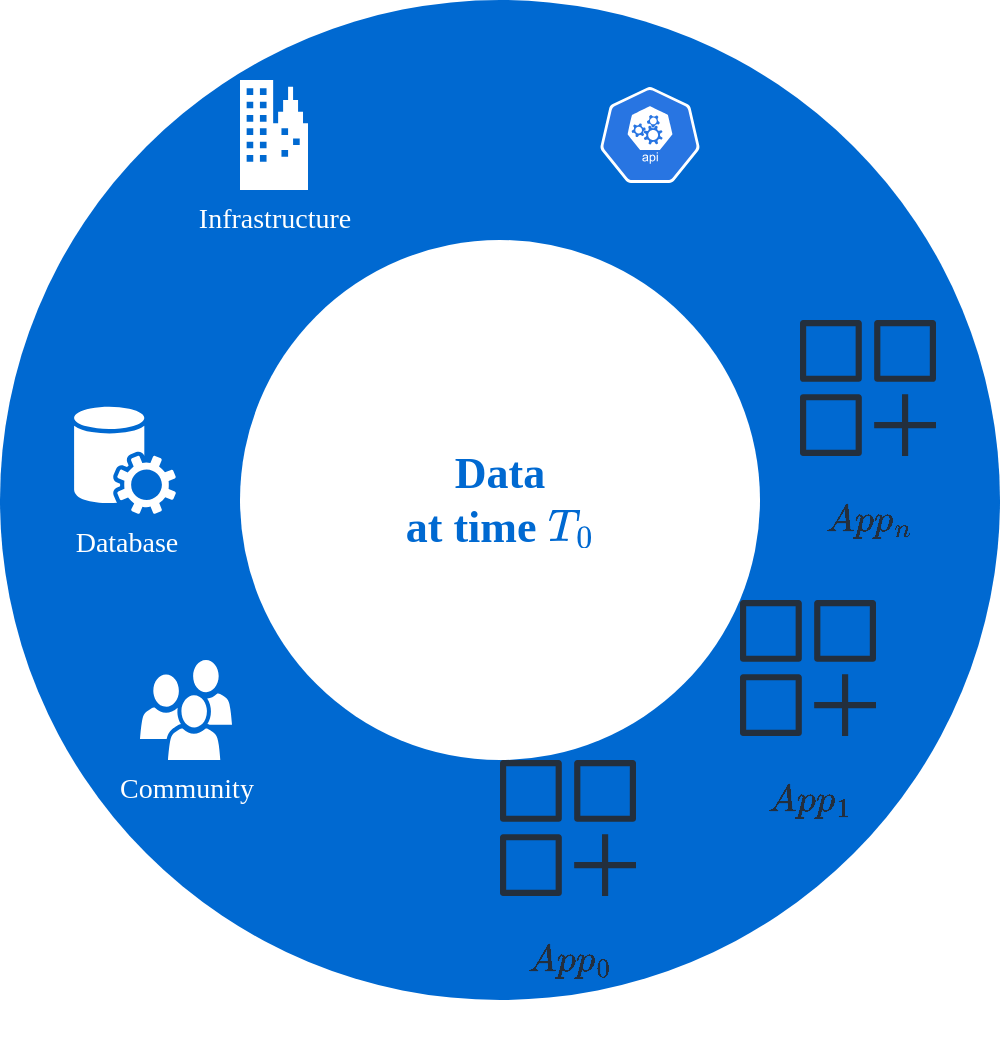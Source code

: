 <mxfile version="21.6.7" type="device">
  <diagram name="Page-1" id="3e8102d1-ef87-2e61-34e1-82d9a586fe2e">
    <mxGraphModel dx="1766" dy="1346" grid="1" gridSize="10" guides="1" tooltips="1" connect="1" arrows="1" fold="1" page="1" pageScale="1" pageWidth="1100" pageHeight="850" background="none" math="1" shadow="0">
      <root>
        <mxCell id="0" />
        <mxCell id="1" parent="0" />
        <mxCell id="70666756c84bb93c-1" value="" style="ellipse;whiteSpace=wrap;html=1;rounded=0;shadow=0;comic=0;strokeWidth=1;fontFamily=Verdana;fontSize=14;strokeColor=none;fillColor=#0069D1;" parent="1" vertex="1">
          <mxGeometry x="280" y="110" width="500" height="500" as="geometry" />
        </mxCell>
        <mxCell id="70666756c84bb93c-2" value="Data&lt;br&gt;at time &lt;svg style=&quot;vertical-align: -0.375ex;&quot; xmlns:xlink=&quot;http://www.w3.org/1999/xlink&quot; viewBox=&quot;0 -677 1020.6 842.6&quot; role=&quot;img&quot; height=&quot;1.906ex&quot; width=&quot;2.309ex&quot; xmlns=&quot;http://www.w3.org/2000/svg&quot;&gt;&lt;defs&gt;&lt;path d=&quot;M40 437Q21 437 21 445Q21 450 37 501T71 602L88 651Q93 669 101 677H569H659Q691 677 697 676T704 667Q704 661 687 553T668 444Q668 437 649 437Q640 437 637 437T631 442L629 445Q629 451 635 490T641 551Q641 586 628 604T573 629Q568 630 515 631Q469 631 457 630T439 622Q438 621 368 343T298 60Q298 48 386 46Q418 46 427 45T436 36Q436 31 433 22Q429 4 424 1L422 0Q419 0 415 0Q410 0 363 1T228 2Q99 2 64 0H49Q43 6 43 9T45 27Q49 40 55 46H83H94Q174 46 189 55Q190 56 191 56Q196 59 201 76T241 233Q258 301 269 344Q339 619 339 625Q339 630 310 630H279Q212 630 191 624Q146 614 121 583T67 467Q60 445 57 441T43 437H40Z&quot; id=&quot;MJX-1-TEX-I-1D447&quot;&gt;&lt;/path&gt;&lt;path d=&quot;M96 585Q152 666 249 666Q297 666 345 640T423 548Q460 465 460 320Q460 165 417 83Q397 41 362 16T301 -15T250 -22Q224 -22 198 -16T137 16T82 83Q39 165 39 320Q39 494 96 585ZM321 597Q291 629 250 629Q208 629 178 597Q153 571 145 525T137 333Q137 175 145 125T181 46Q209 16 250 16Q290 16 318 46Q347 76 354 130T362 333Q362 478 354 524T321 597Z&quot; id=&quot;MJX-1-TEX-N-30&quot;&gt;&lt;/path&gt;&lt;/defs&gt;&lt;g transform=&quot;scale(1,-1)&quot; stroke-width=&quot;0&quot; fill=&quot;currentColor&quot; stroke=&quot;currentColor&quot;&gt;&lt;g data-mml-node=&quot;math&quot;&gt;&lt;g data-mml-node=&quot;msub&quot;&gt;&lt;g data-mml-node=&quot;mi&quot;&gt;&lt;use xlink:href=&quot;#MJX-1-TEX-I-1D447&quot; data-c=&quot;1D447&quot;&gt;&lt;/use&gt;&lt;/g&gt;&lt;g transform=&quot;translate(617,-150) scale(0.707)&quot; data-mml-node=&quot;mn&quot;&gt;&lt;use xlink:href=&quot;#MJX-1-TEX-N-30&quot; data-c=&quot;30&quot;&gt;&lt;/use&gt;&lt;/g&gt;&lt;/g&gt;&lt;/g&gt;&lt;/g&gt;&lt;/svg&gt;" style="ellipse;whiteSpace=wrap;html=1;rounded=0;shadow=0;comic=0;strokeWidth=1;fontFamily=Verdana;fontSize=22;strokeColor=none;fillColor=#ffffff;fontColor=#0069D1;fontStyle=1" parent="1" vertex="1">
          <mxGeometry x="400" y="230" width="260" height="260" as="geometry" />
        </mxCell>
        <mxCell id="70666756c84bb93c-5" value="Community" style="shadow=0;dashed=0;html=1;strokeColor=none;fillColor=#ffffff;labelPosition=center;verticalLabelPosition=bottom;verticalAlign=top;shape=mxgraph.office.users.users;rounded=0;comic=0;fontFamily=Verdana;fontSize=14;fontColor=#FFFFFF;" parent="1" vertex="1">
          <mxGeometry x="350" y="440" width="46" height="50" as="geometry" />
        </mxCell>
        <mxCell id="70666756c84bb93c-8" value="Database" style="shadow=0;dashed=0;html=1;strokeColor=none;fillColor=#ffffff;labelPosition=center;verticalLabelPosition=bottom;verticalAlign=top;shape=mxgraph.office.services.central_management_service;rounded=0;comic=0;fontFamily=Verdana;fontSize=14;fontColor=#FFFFFF;" parent="1" vertex="1">
          <mxGeometry x="317" y="313" width="51" height="54" as="geometry" />
        </mxCell>
        <mxCell id="70666756c84bb93c-11" value="Infrastructure" style="shadow=0;dashed=0;html=1;strokeColor=none;fillColor=#ffffff;labelPosition=center;verticalLabelPosition=bottom;verticalAlign=top;shape=mxgraph.office.concepts.on_premises;rounded=0;comic=0;fontFamily=Verdana;fontSize=14;fontColor=#FFFFFF;" parent="1" vertex="1">
          <mxGeometry x="400" y="150" width="34" height="55" as="geometry" />
        </mxCell>
        <mxCell id="0viIdwtUsRMgSrC2qUE8-4" value="&lt;h2 style=&quot;font-size: 16px;&quot;&gt;&lt;font style=&quot;font-size: 16px;&quot;&gt;$$App_0$$&lt;/font&gt;&lt;/h2&gt;&lt;div style=&quot;font-size: 16px;&quot;&gt;&lt;br&gt;&lt;/div&gt;" style="sketch=0;outlineConnect=0;fontColor=#232F3E;gradientColor=none;fillColor=#232F3D;strokeColor=none;dashed=0;verticalLabelPosition=bottom;verticalAlign=top;align=center;html=1;fontSize=12;fontStyle=0;aspect=fixed;pointerEvents=1;shape=mxgraph.aws4.generic_application;" vertex="1" parent="1">
          <mxGeometry x="530" y="490" width="68" height="68" as="geometry" />
        </mxCell>
        <mxCell id="0viIdwtUsRMgSrC2qUE8-5" value="&lt;h2 style=&quot;font-size: 16px;&quot;&gt;&lt;font style=&quot;font-size: 16px;&quot;&gt;$$App_1$$&lt;/font&gt;&lt;/h2&gt;&lt;div style=&quot;font-size: 16px;&quot;&gt;&lt;br&gt;&lt;/div&gt;" style="sketch=0;outlineConnect=0;fontColor=#232F3E;gradientColor=none;fillColor=#232F3D;strokeColor=none;dashed=0;verticalLabelPosition=bottom;verticalAlign=top;align=center;html=1;fontSize=12;fontStyle=0;aspect=fixed;pointerEvents=1;shape=mxgraph.aws4.generic_application;" vertex="1" parent="1">
          <mxGeometry x="650" y="410" width="68" height="68" as="geometry" />
        </mxCell>
        <mxCell id="0viIdwtUsRMgSrC2qUE8-6" value="&lt;h2 style=&quot;font-size: 16px;&quot;&gt;&lt;font style=&quot;font-size: 16px;&quot;&gt;$$App_n$$&lt;/font&gt;&lt;/h2&gt;&lt;div style=&quot;font-size: 16px;&quot;&gt;&lt;br&gt;&lt;/div&gt;" style="sketch=0;outlineConnect=0;fontColor=#232F3E;gradientColor=none;fillColor=#232F3D;strokeColor=none;dashed=0;verticalLabelPosition=bottom;verticalAlign=top;align=center;html=1;fontSize=12;fontStyle=0;aspect=fixed;pointerEvents=1;shape=mxgraph.aws4.generic_application;" vertex="1" parent="1">
          <mxGeometry x="680" y="270" width="68" height="68" as="geometry" />
        </mxCell>
        <mxCell id="0viIdwtUsRMgSrC2qUE8-7" value="" style="sketch=0;html=1;dashed=0;whitespace=wrap;fillColor=#2875E2;strokeColor=#ffffff;points=[[0.005,0.63,0],[0.1,0.2,0],[0.9,0.2,0],[0.5,0,0],[0.995,0.63,0],[0.72,0.99,0],[0.5,1,0],[0.28,0.99,0]];verticalLabelPosition=bottom;align=center;verticalAlign=top;shape=mxgraph.kubernetes.icon;prIcon=api" vertex="1" parent="1">
          <mxGeometry x="580" y="153.5" width="50" height="48" as="geometry" />
        </mxCell>
      </root>
    </mxGraphModel>
  </diagram>
</mxfile>
